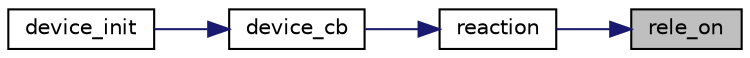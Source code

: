 digraph "rele_on"
{
 // LATEX_PDF_SIZE
  edge [fontname="Helvetica",fontsize="10",labelfontname="Helvetica",labelfontsize="10"];
  node [fontname="Helvetica",fontsize="10",shape=record];
  rankdir="RL";
  Node1 [label="rele_on",height=0.2,width=0.4,color="black", fillcolor="grey75", style="filled", fontcolor="black",tooltip="enabling the relay"];
  Node1 -> Node2 [dir="back",color="midnightblue",fontsize="10",style="solid",fontname="Helvetica"];
  Node2 [label="reaction",height=0.2,width=0.4,color="black", fillcolor="white", style="filled",URL="$device_8c.html#af74410df7bafa98ffd560a734caaa73a",tooltip=" "];
  Node2 -> Node3 [dir="back",color="midnightblue",fontsize="10",style="solid",fontname="Helvetica"];
  Node3 [label="device_cb",height=0.2,width=0.4,color="black", fillcolor="white", style="filled",URL="$device_8c.html#a60082df9155e4151a9fd97148d281d2c",tooltip=" "];
  Node3 -> Node4 [dir="back",color="midnightblue",fontsize="10",style="solid",fontname="Helvetica"];
  Node4 [label="device_init",height=0.2,width=0.4,color="black", fillcolor="white", style="filled",URL="$device_8h.html#a94aed4ea5ddbc93af18fff358e42f57f",tooltip=" "];
}
